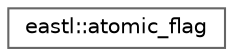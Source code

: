 digraph "类继承关系图"
{
 // LATEX_PDF_SIZE
  bgcolor="transparent";
  edge [fontname=Helvetica,fontsize=10,labelfontname=Helvetica,labelfontsize=10];
  node [fontname=Helvetica,fontsize=10,shape=box,height=0.2,width=0.4];
  rankdir="LR";
  Node0 [id="Node000000",label="eastl::atomic_flag",height=0.2,width=0.4,color="grey40", fillcolor="white", style="filled",URL="$classeastl_1_1atomic__flag.html",tooltip=" "];
}
